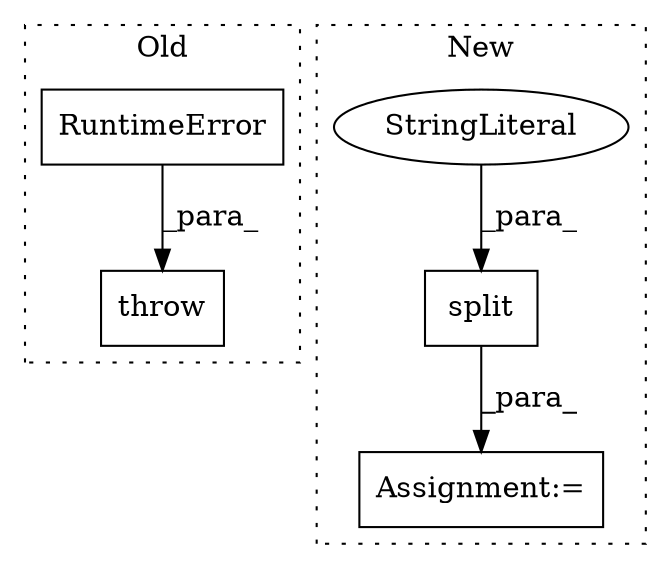 digraph G {
subgraph cluster0 {
1 [label="RuntimeError" a="32" s="3004,3102" l="13,1" shape="box"];
3 [label="throw" a="53" s="2998" l="6" shape="box"];
label = "Old";
style="dotted";
}
subgraph cluster1 {
2 [label="split" a="32" s="2796,2805" l="6,1" shape="box"];
4 [label="StringLiteral" a="45" s="2802" l="3" shape="ellipse"];
5 [label="Assignment:=" a="7" s="2778" l="1" shape="box"];
label = "New";
style="dotted";
}
1 -> 3 [label="_para_"];
2 -> 5 [label="_para_"];
4 -> 2 [label="_para_"];
}